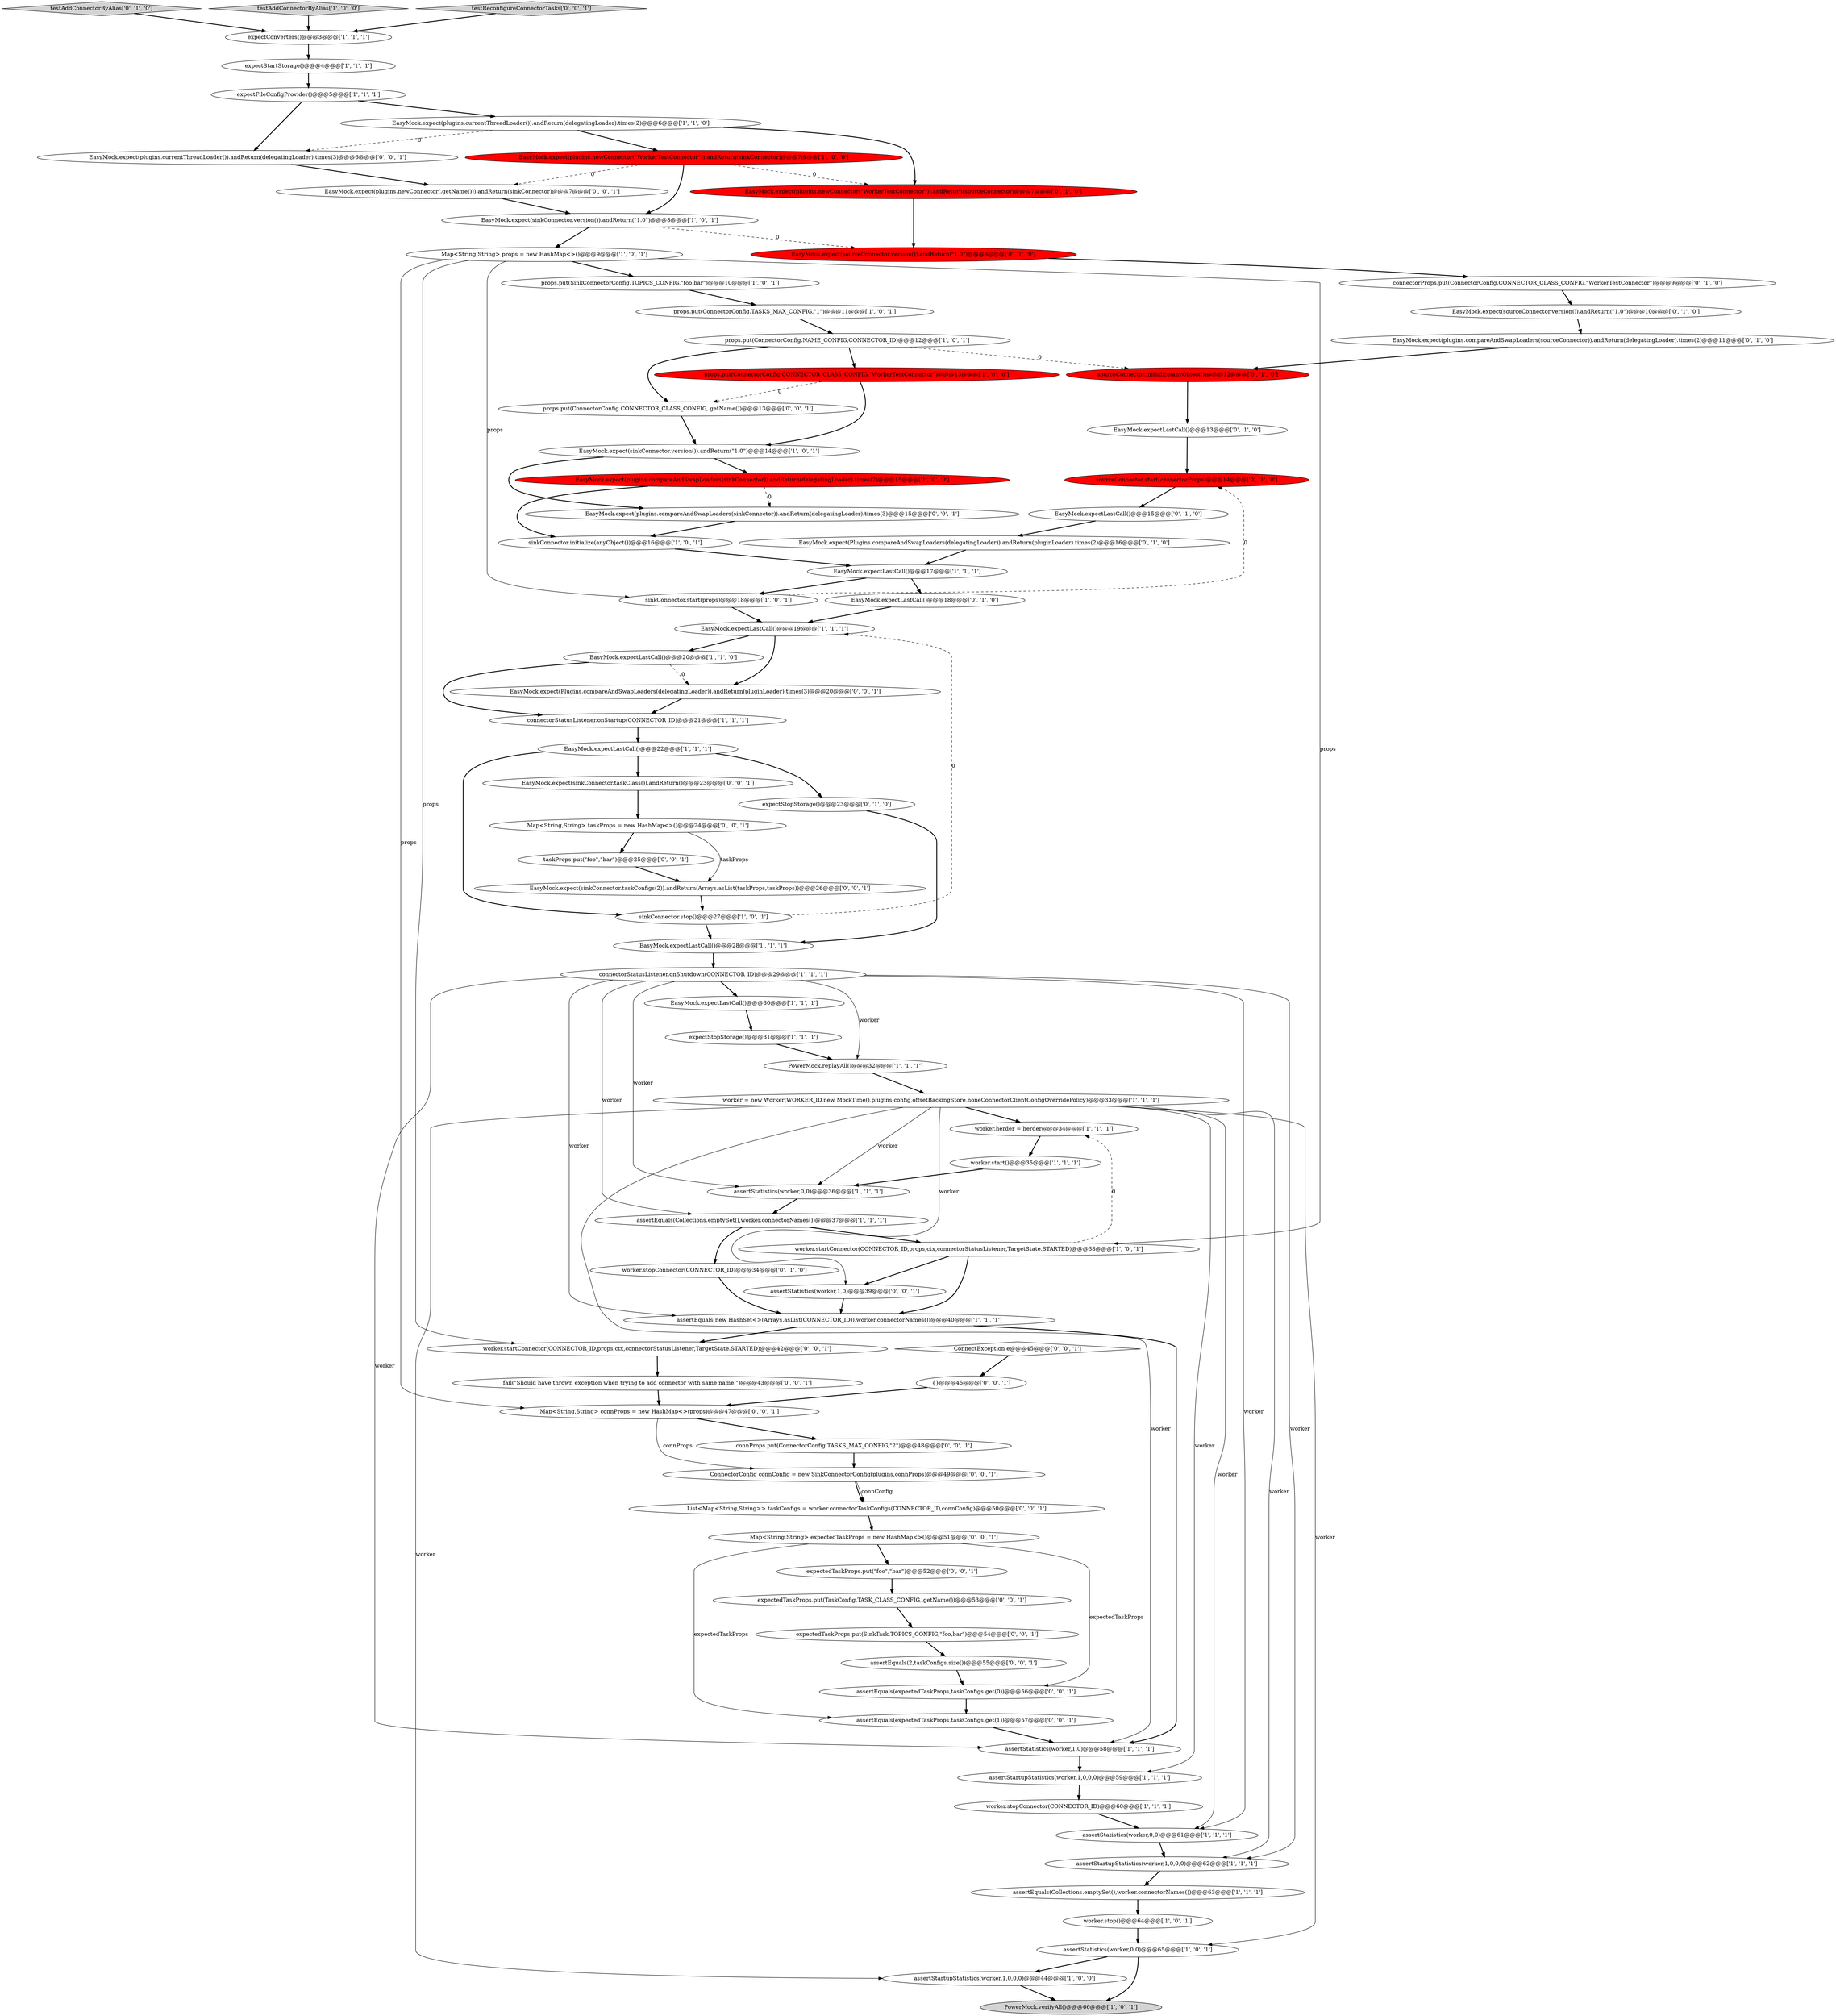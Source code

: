 digraph {
56 [style = filled, label = "expectStopStorage()@@@23@@@['0', '1', '0']", fillcolor = white, shape = ellipse image = "AAA0AAABBB2BBB"];
59 [style = filled, label = "EasyMock.expect(plugins.newConnector(.getName())).andReturn(sinkConnector)@@@7@@@['0', '0', '1']", fillcolor = white, shape = ellipse image = "AAA0AAABBB3BBB"];
79 [style = filled, label = "worker.startConnector(CONNECTOR_ID,props,ctx,connectorStatusListener,TargetState.STARTED)@@@42@@@['0', '0', '1']", fillcolor = white, shape = ellipse image = "AAA0AAABBB3BBB"];
34 [style = filled, label = "props.put(ConnectorConfig.NAME_CONFIG,CONNECTOR_ID)@@@12@@@['1', '0', '1']", fillcolor = white, shape = ellipse image = "AAA0AAABBB1BBB"];
39 [style = filled, label = "worker.start()@@@35@@@['1', '1', '1']", fillcolor = white, shape = ellipse image = "AAA0AAABBB1BBB"];
3 [style = filled, label = "assertStatistics(worker,0,0)@@@61@@@['1', '1', '1']", fillcolor = white, shape = ellipse image = "AAA0AAABBB1BBB"];
48 [style = filled, label = "sourceConnector.initialize(anyObject())@@@12@@@['0', '1', '0']", fillcolor = red, shape = ellipse image = "AAA1AAABBB2BBB"];
80 [style = filled, label = "EasyMock.expect(plugins.currentThreadLoader()).andReturn(delegatingLoader).times(3)@@@6@@@['0', '0', '1']", fillcolor = white, shape = ellipse image = "AAA0AAABBB3BBB"];
55 [style = filled, label = "worker.stopConnector(CONNECTOR_ID)@@@34@@@['0', '1', '0']", fillcolor = white, shape = ellipse image = "AAA0AAABBB2BBB"];
11 [style = filled, label = "EasyMock.expectLastCall()@@@17@@@['1', '1', '1']", fillcolor = white, shape = ellipse image = "AAA0AAABBB1BBB"];
9 [style = filled, label = "EasyMock.expectLastCall()@@@20@@@['1', '1', '0']", fillcolor = white, shape = ellipse image = "AAA0AAABBB1BBB"];
49 [style = filled, label = "sourceConnector.start(connectorProps)@@@14@@@['0', '1', '0']", fillcolor = red, shape = ellipse image = "AAA1AAABBB2BBB"];
27 [style = filled, label = "sinkConnector.stop()@@@27@@@['1', '0', '1']", fillcolor = white, shape = ellipse image = "AAA0AAABBB1BBB"];
35 [style = filled, label = "worker.stopConnector(CONNECTOR_ID)@@@60@@@['1', '1', '1']", fillcolor = white, shape = ellipse image = "AAA0AAABBB1BBB"];
70 [style = filled, label = "assertEquals(2,taskConfigs.size())@@@55@@@['0', '0', '1']", fillcolor = white, shape = ellipse image = "AAA0AAABBB3BBB"];
20 [style = filled, label = "worker.stop()@@@64@@@['1', '0', '1']", fillcolor = white, shape = ellipse image = "AAA0AAABBB1BBB"];
47 [style = filled, label = "EasyMock.expect(sourceConnector.version()).andReturn(\"1.0\")@@@10@@@['0', '1', '0']", fillcolor = white, shape = ellipse image = "AAA0AAABBB2BBB"];
69 [style = filled, label = "ConnectorConfig connConfig = new SinkConnectorConfig(plugins,connProps)@@@49@@@['0', '0', '1']", fillcolor = white, shape = ellipse image = "AAA0AAABBB3BBB"];
5 [style = filled, label = "worker = new Worker(WORKER_ID,new MockTime(),plugins,config,offsetBackingStore,noneConnectorClientConfigOverridePolicy)@@@33@@@['1', '1', '1']", fillcolor = white, shape = ellipse image = "AAA0AAABBB1BBB"];
19 [style = filled, label = "props.put(ConnectorConfig.TASKS_MAX_CONFIG,\"1\")@@@11@@@['1', '0', '1']", fillcolor = white, shape = ellipse image = "AAA0AAABBB1BBB"];
41 [style = filled, label = "EasyMock.expect(plugins.currentThreadLoader()).andReturn(delegatingLoader).times(2)@@@6@@@['1', '1', '0']", fillcolor = white, shape = ellipse image = "AAA0AAABBB1BBB"];
64 [style = filled, label = "Map<String,String> taskProps = new HashMap<>()@@@24@@@['0', '0', '1']", fillcolor = white, shape = ellipse image = "AAA0AAABBB3BBB"];
1 [style = filled, label = "worker.herder = herder@@@34@@@['1', '1', '1']", fillcolor = white, shape = ellipse image = "AAA0AAABBB1BBB"];
8 [style = filled, label = "EasyMock.expect(plugins.newConnector(\"WorkerTestConnector\")).andReturn(sinkConnector)@@@7@@@['1', '0', '0']", fillcolor = red, shape = ellipse image = "AAA1AAABBB1BBB"];
28 [style = filled, label = "assertStatistics(worker,1,0)@@@58@@@['1', '1', '1']", fillcolor = white, shape = ellipse image = "AAA0AAABBB1BBB"];
62 [style = filled, label = "fail(\"Should have thrown exception when trying to add connector with same name.\")@@@43@@@['0', '0', '1']", fillcolor = white, shape = ellipse image = "AAA0AAABBB3BBB"];
75 [style = filled, label = "{}@@@45@@@['0', '0', '1']", fillcolor = white, shape = ellipse image = "AAA0AAABBB3BBB"];
77 [style = filled, label = "assertStatistics(worker,1,0)@@@39@@@['0', '0', '1']", fillcolor = white, shape = ellipse image = "AAA0AAABBB3BBB"];
51 [style = filled, label = "EasyMock.expect(Plugins.compareAndSwapLoaders(delegatingLoader)).andReturn(pluginLoader).times(2)@@@16@@@['0', '1', '0']", fillcolor = white, shape = ellipse image = "AAA0AAABBB2BBB"];
52 [style = filled, label = "EasyMock.expect(plugins.compareAndSwapLoaders(sourceConnector)).andReturn(delegatingLoader).times(2)@@@11@@@['0', '1', '0']", fillcolor = white, shape = ellipse image = "AAA0AAABBB2BBB"];
37 [style = filled, label = "PowerMock.verifyAll()@@@66@@@['1', '0', '1']", fillcolor = lightgray, shape = ellipse image = "AAA0AAABBB1BBB"];
67 [style = filled, label = "connProps.put(ConnectorConfig.TASKS_MAX_CONFIG,\"2\")@@@48@@@['0', '0', '1']", fillcolor = white, shape = ellipse image = "AAA0AAABBB3BBB"];
81 [style = filled, label = "expectedTaskProps.put(\"foo\",\"bar\")@@@52@@@['0', '0', '1']", fillcolor = white, shape = ellipse image = "AAA0AAABBB3BBB"];
13 [style = filled, label = "EasyMock.expect(sinkConnector.version()).andReturn(\"1.0\")@@@14@@@['1', '0', '1']", fillcolor = white, shape = ellipse image = "AAA0AAABBB1BBB"];
16 [style = filled, label = "PowerMock.replayAll()@@@32@@@['1', '1', '1']", fillcolor = white, shape = ellipse image = "AAA0AAABBB1BBB"];
18 [style = filled, label = "assertEquals(Collections.emptySet(),worker.connectorNames())@@@63@@@['1', '1', '1']", fillcolor = white, shape = ellipse image = "AAA0AAABBB1BBB"];
21 [style = filled, label = "EasyMock.expect(sinkConnector.version()).andReturn(\"1.0\")@@@8@@@['1', '0', '1']", fillcolor = white, shape = ellipse image = "AAA0AAABBB1BBB"];
60 [style = filled, label = "EasyMock.expect(sinkConnector.taskConfigs(2)).andReturn(Arrays.asList(taskProps,taskProps))@@@26@@@['0', '0', '1']", fillcolor = white, shape = ellipse image = "AAA0AAABBB3BBB"];
53 [style = filled, label = "EasyMock.expect(sourceConnector.version()).andReturn(\"1.0\")@@@8@@@['0', '1', '0']", fillcolor = red, shape = ellipse image = "AAA1AAABBB2BBB"];
22 [style = filled, label = "EasyMock.expectLastCall()@@@22@@@['1', '1', '1']", fillcolor = white, shape = ellipse image = "AAA0AAABBB1BBB"];
42 [style = filled, label = "connectorStatusListener.onShutdown(CONNECTOR_ID)@@@29@@@['1', '1', '1']", fillcolor = white, shape = ellipse image = "AAA0AAABBB1BBB"];
78 [style = filled, label = "assertEquals(expectedTaskProps,taskConfigs.get(1))@@@57@@@['0', '0', '1']", fillcolor = white, shape = ellipse image = "AAA0AAABBB3BBB"];
17 [style = filled, label = "worker.startConnector(CONNECTOR_ID,props,ctx,connectorStatusListener,TargetState.STARTED)@@@38@@@['1', '0', '1']", fillcolor = white, shape = ellipse image = "AAA0AAABBB1BBB"];
38 [style = filled, label = "expectStopStorage()@@@31@@@['1', '1', '1']", fillcolor = white, shape = ellipse image = "AAA0AAABBB1BBB"];
46 [style = filled, label = "testAddConnectorByAlias['0', '1', '0']", fillcolor = lightgray, shape = diamond image = "AAA0AAABBB2BBB"];
10 [style = filled, label = "assertStatistics(worker,0,0)@@@36@@@['1', '1', '1']", fillcolor = white, shape = ellipse image = "AAA0AAABBB1BBB"];
74 [style = filled, label = "ConnectException e@@@45@@@['0', '0', '1']", fillcolor = white, shape = diamond image = "AAA0AAABBB3BBB"];
25 [style = filled, label = "assertStatistics(worker,0,0)@@@65@@@['1', '0', '1']", fillcolor = white, shape = ellipse image = "AAA0AAABBB1BBB"];
36 [style = filled, label = "assertStartupStatistics(worker,1,0,0,0)@@@59@@@['1', '1', '1']", fillcolor = white, shape = ellipse image = "AAA0AAABBB1BBB"];
4 [style = filled, label = "EasyMock.expectLastCall()@@@19@@@['1', '1', '1']", fillcolor = white, shape = ellipse image = "AAA0AAABBB1BBB"];
15 [style = filled, label = "connectorStatusListener.onStartup(CONNECTOR_ID)@@@21@@@['1', '1', '1']", fillcolor = white, shape = ellipse image = "AAA0AAABBB1BBB"];
14 [style = filled, label = "testAddConnectorByAlias['1', '0', '0']", fillcolor = lightgray, shape = diamond image = "AAA0AAABBB1BBB"];
32 [style = filled, label = "EasyMock.expect(plugins.compareAndSwapLoaders(sinkConnector)).andReturn(delegatingLoader).times(2)@@@15@@@['1', '0', '0']", fillcolor = red, shape = ellipse image = "AAA1AAABBB1BBB"];
40 [style = filled, label = "EasyMock.expectLastCall()@@@30@@@['1', '1', '1']", fillcolor = white, shape = ellipse image = "AAA0AAABBB1BBB"];
44 [style = filled, label = "EasyMock.expectLastCall()@@@18@@@['0', '1', '0']", fillcolor = white, shape = ellipse image = "AAA0AAABBB2BBB"];
57 [style = filled, label = "connectorProps.put(ConnectorConfig.CONNECTOR_CLASS_CONFIG,\"WorkerTestConnector\")@@@9@@@['0', '1', '0']", fillcolor = white, shape = ellipse image = "AAA0AAABBB2BBB"];
68 [style = filled, label = "Map<String,String> connProps = new HashMap<>(props)@@@47@@@['0', '0', '1']", fillcolor = white, shape = ellipse image = "AAA0AAABBB3BBB"];
2 [style = filled, label = "expectFileConfigProvider()@@@5@@@['1', '1', '1']", fillcolor = white, shape = ellipse image = "AAA0AAABBB1BBB"];
61 [style = filled, label = "EasyMock.expect(Plugins.compareAndSwapLoaders(delegatingLoader)).andReturn(pluginLoader).times(3)@@@20@@@['0', '0', '1']", fillcolor = white, shape = ellipse image = "AAA0AAABBB3BBB"];
71 [style = filled, label = "expectedTaskProps.put(SinkTask.TOPICS_CONFIG,\"foo,bar\")@@@54@@@['0', '0', '1']", fillcolor = white, shape = ellipse image = "AAA0AAABBB3BBB"];
7 [style = filled, label = "assertEquals(Collections.emptySet(),worker.connectorNames())@@@37@@@['1', '1', '1']", fillcolor = white, shape = ellipse image = "AAA0AAABBB1BBB"];
24 [style = filled, label = "EasyMock.expectLastCall()@@@28@@@['1', '1', '1']", fillcolor = white, shape = ellipse image = "AAA0AAABBB1BBB"];
45 [style = filled, label = "EasyMock.expectLastCall()@@@15@@@['0', '1', '0']", fillcolor = white, shape = ellipse image = "AAA0AAABBB2BBB"];
76 [style = filled, label = "EasyMock.expect(plugins.compareAndSwapLoaders(sinkConnector)).andReturn(delegatingLoader).times(3)@@@15@@@['0', '0', '1']", fillcolor = white, shape = ellipse image = "AAA0AAABBB3BBB"];
26 [style = filled, label = "sinkConnector.initialize(anyObject())@@@16@@@['1', '0', '1']", fillcolor = white, shape = ellipse image = "AAA0AAABBB1BBB"];
72 [style = filled, label = "EasyMock.expect(sinkConnector.taskClass()).andReturn()@@@23@@@['0', '0', '1']", fillcolor = white, shape = ellipse image = "AAA0AAABBB3BBB"];
33 [style = filled, label = "props.put(SinkConnectorConfig.TOPICS_CONFIG,\"foo,bar\")@@@10@@@['1', '0', '1']", fillcolor = white, shape = ellipse image = "AAA0AAABBB1BBB"];
50 [style = filled, label = "EasyMock.expect(plugins.newConnector(\"WorkerTestConnector\")).andReturn(sourceConnector)@@@7@@@['0', '1', '0']", fillcolor = red, shape = ellipse image = "AAA1AAABBB2BBB"];
73 [style = filled, label = "assertEquals(expectedTaskProps,taskConfigs.get(0))@@@56@@@['0', '0', '1']", fillcolor = white, shape = ellipse image = "AAA0AAABBB3BBB"];
23 [style = filled, label = "expectStartStorage()@@@4@@@['1', '1', '1']", fillcolor = white, shape = ellipse image = "AAA0AAABBB1BBB"];
65 [style = filled, label = "taskProps.put(\"foo\",\"bar\")@@@25@@@['0', '0', '1']", fillcolor = white, shape = ellipse image = "AAA0AAABBB3BBB"];
6 [style = filled, label = "Map<String,String> props = new HashMap<>()@@@9@@@['1', '0', '1']", fillcolor = white, shape = ellipse image = "AAA0AAABBB1BBB"];
30 [style = filled, label = "expectConverters()@@@3@@@['1', '1', '1']", fillcolor = white, shape = ellipse image = "AAA0AAABBB1BBB"];
66 [style = filled, label = "props.put(ConnectorConfig.CONNECTOR_CLASS_CONFIG,.getName())@@@13@@@['0', '0', '1']", fillcolor = white, shape = ellipse image = "AAA0AAABBB3BBB"];
31 [style = filled, label = "assertStartupStatistics(worker,1,0,0,0)@@@44@@@['1', '0', '0']", fillcolor = white, shape = ellipse image = "AAA0AAABBB1BBB"];
82 [style = filled, label = "testReconfigureConnectorTasks['0', '0', '1']", fillcolor = lightgray, shape = diamond image = "AAA0AAABBB3BBB"];
29 [style = filled, label = "assertStartupStatistics(worker,1,0,0,0)@@@62@@@['1', '1', '1']", fillcolor = white, shape = ellipse image = "AAA0AAABBB1BBB"];
0 [style = filled, label = "props.put(ConnectorConfig.CONNECTOR_CLASS_CONFIG,\"WorkerTestConnector\")@@@13@@@['1', '0', '0']", fillcolor = red, shape = ellipse image = "AAA1AAABBB1BBB"];
58 [style = filled, label = "List<Map<String,String>> taskConfigs = worker.connectorTaskConfigs(CONNECTOR_ID,connConfig)@@@50@@@['0', '0', '1']", fillcolor = white, shape = ellipse image = "AAA0AAABBB3BBB"];
54 [style = filled, label = "EasyMock.expectLastCall()@@@13@@@['0', '1', '0']", fillcolor = white, shape = ellipse image = "AAA0AAABBB2BBB"];
12 [style = filled, label = "sinkConnector.start(props)@@@18@@@['1', '0', '1']", fillcolor = white, shape = ellipse image = "AAA0AAABBB1BBB"];
43 [style = filled, label = "assertEquals(new HashSet<>(Arrays.asList(CONNECTOR_ID)),worker.connectorNames())@@@40@@@['1', '1', '1']", fillcolor = white, shape = ellipse image = "AAA0AAABBB1BBB"];
63 [style = filled, label = "expectedTaskProps.put(TaskConfig.TASK_CLASS_CONFIG,.getName())@@@53@@@['0', '0', '1']", fillcolor = white, shape = ellipse image = "AAA0AAABBB3BBB"];
83 [style = filled, label = "Map<String,String> expectedTaskProps = new HashMap<>()@@@51@@@['0', '0', '1']", fillcolor = white, shape = ellipse image = "AAA0AAABBB3BBB"];
31->37 [style = bold, label=""];
65->60 [style = bold, label=""];
71->70 [style = bold, label=""];
0->13 [style = bold, label=""];
58->83 [style = bold, label=""];
41->8 [style = bold, label=""];
83->78 [style = solid, label="expectedTaskProps"];
68->69 [style = solid, label="connProps"];
6->79 [style = solid, label="props"];
27->4 [style = dashed, label="0"];
5->10 [style = solid, label="worker"];
17->1 [style = dashed, label="0"];
40->38 [style = bold, label=""];
0->66 [style = dashed, label="0"];
26->11 [style = bold, label=""];
29->18 [style = bold, label=""];
25->31 [style = bold, label=""];
48->54 [style = bold, label=""];
67->69 [style = bold, label=""];
8->59 [style = dashed, label="0"];
70->73 [style = bold, label=""];
41->80 [style = dashed, label="0"];
69->58 [style = bold, label=""];
75->68 [style = bold, label=""];
83->73 [style = solid, label="expectedTaskProps"];
32->76 [style = dashed, label="0"];
51->11 [style = bold, label=""];
42->28 [style = solid, label="worker"];
42->3 [style = solid, label="worker"];
19->34 [style = bold, label=""];
17->77 [style = bold, label=""];
13->32 [style = bold, label=""];
54->49 [style = bold, label=""];
28->36 [style = bold, label=""];
14->30 [style = bold, label=""];
66->13 [style = bold, label=""];
11->44 [style = bold, label=""];
6->12 [style = solid, label="props"];
11->12 [style = bold, label=""];
7->55 [style = bold, label=""];
20->25 [style = bold, label=""];
10->7 [style = bold, label=""];
32->26 [style = bold, label=""];
42->40 [style = bold, label=""];
34->0 [style = bold, label=""];
5->1 [style = bold, label=""];
18->20 [style = bold, label=""];
8->50 [style = dashed, label="0"];
83->81 [style = bold, label=""];
44->4 [style = bold, label=""];
25->37 [style = bold, label=""];
52->48 [style = bold, label=""];
73->78 [style = bold, label=""];
42->10 [style = solid, label="worker"];
42->7 [style = solid, label="worker"];
62->68 [style = bold, label=""];
76->26 [style = bold, label=""];
36->35 [style = bold, label=""];
13->76 [style = bold, label=""];
41->50 [style = bold, label=""];
3->29 [style = bold, label=""];
72->64 [style = bold, label=""];
6->68 [style = solid, label="props"];
59->21 [style = bold, label=""];
6->17 [style = solid, label="props"];
1->39 [style = bold, label=""];
74->75 [style = bold, label=""];
4->9 [style = bold, label=""];
2->41 [style = bold, label=""];
49->45 [style = bold, label=""];
5->3 [style = solid, label="worker"];
7->17 [style = bold, label=""];
35->3 [style = bold, label=""];
77->43 [style = bold, label=""];
45->51 [style = bold, label=""];
5->29 [style = solid, label="worker"];
64->60 [style = solid, label="taskProps"];
38->16 [style = bold, label=""];
80->59 [style = bold, label=""];
2->80 [style = bold, label=""];
56->24 [style = bold, label=""];
63->71 [style = bold, label=""];
34->48 [style = dashed, label="0"];
5->28 [style = solid, label="worker"];
15->22 [style = bold, label=""];
17->43 [style = bold, label=""];
9->61 [style = dashed, label="0"];
46->30 [style = bold, label=""];
6->33 [style = bold, label=""];
64->65 [style = bold, label=""];
5->25 [style = solid, label="worker"];
42->43 [style = solid, label="worker"];
78->28 [style = bold, label=""];
16->5 [style = bold, label=""];
22->72 [style = bold, label=""];
55->43 [style = bold, label=""];
27->24 [style = bold, label=""];
42->16 [style = solid, label="worker"];
23->2 [style = bold, label=""];
79->62 [style = bold, label=""];
33->19 [style = bold, label=""];
57->47 [style = bold, label=""];
47->52 [style = bold, label=""];
60->27 [style = bold, label=""];
24->42 [style = bold, label=""];
34->66 [style = bold, label=""];
22->56 [style = bold, label=""];
68->67 [style = bold, label=""];
21->6 [style = bold, label=""];
42->29 [style = solid, label="worker"];
53->57 [style = bold, label=""];
30->23 [style = bold, label=""];
5->77 [style = solid, label="worker"];
5->36 [style = solid, label="worker"];
82->30 [style = bold, label=""];
4->61 [style = bold, label=""];
81->63 [style = bold, label=""];
43->28 [style = bold, label=""];
43->79 [style = bold, label=""];
12->4 [style = bold, label=""];
22->27 [style = bold, label=""];
9->15 [style = bold, label=""];
61->15 [style = bold, label=""];
21->53 [style = dashed, label="0"];
69->58 [style = solid, label="connConfig"];
39->10 [style = bold, label=""];
8->21 [style = bold, label=""];
5->31 [style = solid, label="worker"];
50->53 [style = bold, label=""];
12->49 [style = dashed, label="0"];
}
